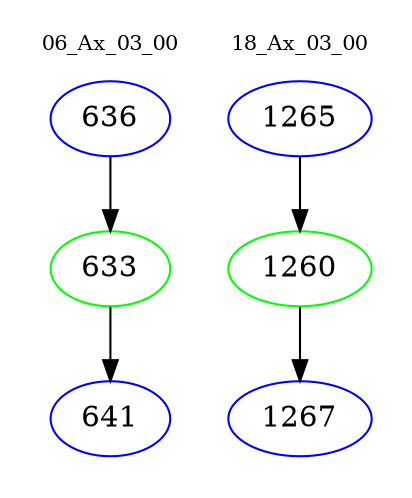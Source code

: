 digraph{
subgraph cluster_0 {
color = white
label = "06_Ax_03_00";
fontsize=10;
T0_636 [label="636", color="blue"]
T0_636 -> T0_633 [color="black"]
T0_633 [label="633", color="green"]
T0_633 -> T0_641 [color="black"]
T0_641 [label="641", color="blue"]
}
subgraph cluster_1 {
color = white
label = "18_Ax_03_00";
fontsize=10;
T1_1265 [label="1265", color="blue"]
T1_1265 -> T1_1260 [color="black"]
T1_1260 [label="1260", color="green"]
T1_1260 -> T1_1267 [color="black"]
T1_1267 [label="1267", color="blue"]
}
}
